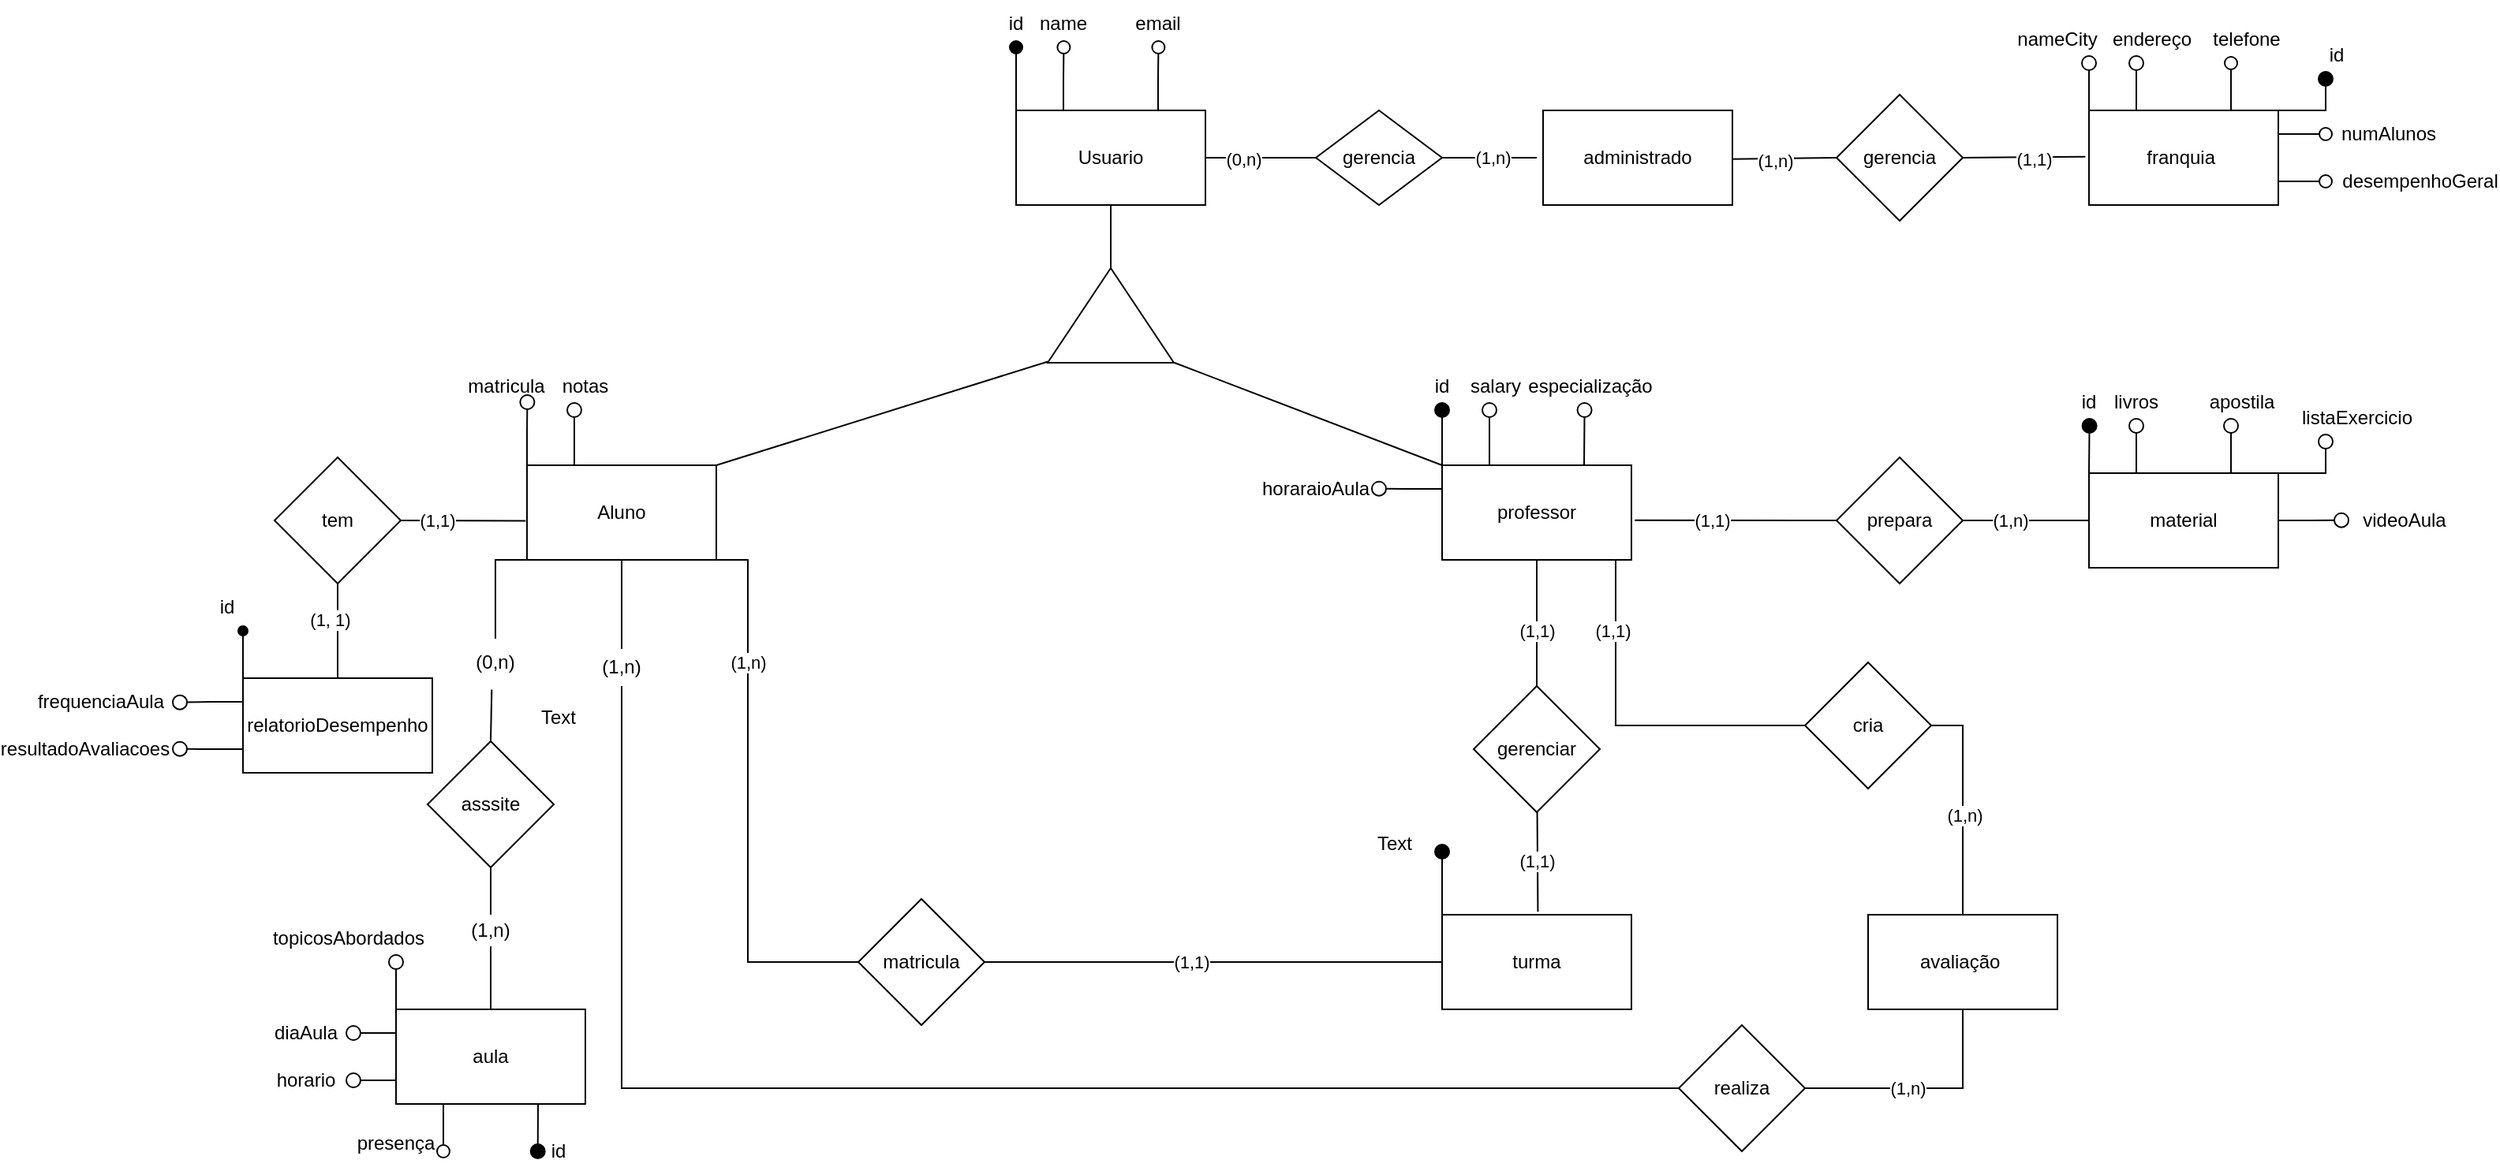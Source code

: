 <mxfile version="24.2.5" type="github">
  <diagram id="C5RBs43oDa-KdzZeNtuy" name="Page-1">
    <mxGraphModel dx="1305" dy="257" grid="1" gridSize="10" guides="1" tooltips="1" connect="1" arrows="1" fold="1" page="1" pageScale="1" pageWidth="827" pageHeight="1169" math="0" shadow="0">
      <root>
        <mxCell id="WIyWlLk6GJQsqaUBKTNV-0" />
        <mxCell id="WIyWlLk6GJQsqaUBKTNV-1" parent="WIyWlLk6GJQsqaUBKTNV-0" />
        <mxCell id="Bjb_hzIt6USLgZH4Bxek-37" value="administrado" style="rounded=0;whiteSpace=wrap;html=1;" parent="WIyWlLk6GJQsqaUBKTNV-1" vertex="1">
          <mxGeometry x="294" y="250" width="120" height="60" as="geometry" />
        </mxCell>
        <mxCell id="5WWURvc-8RxoLPASlx8g-12" style="edgeStyle=orthogonalEdgeStyle;rounded=0;orthogonalLoop=1;jettySize=auto;html=1;exitX=0;exitY=0;exitDx=0;exitDy=0;endArrow=oval;endFill=0;endSize=9;" edge="1" parent="WIyWlLk6GJQsqaUBKTNV-1" source="Bjb_hzIt6USLgZH4Bxek-38">
          <mxGeometry relative="1" as="geometry">
            <mxPoint x="640" y="220" as="targetPoint" />
          </mxGeometry>
        </mxCell>
        <mxCell id="5WWURvc-8RxoLPASlx8g-14" style="edgeStyle=orthogonalEdgeStyle;rounded=0;orthogonalLoop=1;jettySize=auto;html=1;exitX=0.25;exitY=0;exitDx=0;exitDy=0;endSize=9;endArrow=oval;endFill=0;" edge="1" parent="WIyWlLk6GJQsqaUBKTNV-1" source="Bjb_hzIt6USLgZH4Bxek-38">
          <mxGeometry relative="1" as="geometry">
            <mxPoint x="670" y="220" as="targetPoint" />
          </mxGeometry>
        </mxCell>
        <mxCell id="5WWURvc-8RxoLPASlx8g-17" style="edgeStyle=orthogonalEdgeStyle;rounded=0;orthogonalLoop=1;jettySize=auto;html=1;exitX=0.75;exitY=0;exitDx=0;exitDy=0;endArrow=oval;endFill=0;endSize=8;" edge="1" parent="WIyWlLk6GJQsqaUBKTNV-1" source="Bjb_hzIt6USLgZH4Bxek-38">
          <mxGeometry relative="1" as="geometry">
            <mxPoint x="730" y="220" as="targetPoint" />
          </mxGeometry>
        </mxCell>
        <mxCell id="5WWURvc-8RxoLPASlx8g-19" style="edgeStyle=orthogonalEdgeStyle;rounded=0;orthogonalLoop=1;jettySize=auto;html=1;exitX=1;exitY=0.25;exitDx=0;exitDy=0;endArrow=oval;endFill=0;endSize=8;" edge="1" parent="WIyWlLk6GJQsqaUBKTNV-1" source="Bjb_hzIt6USLgZH4Bxek-38">
          <mxGeometry relative="1" as="geometry">
            <mxPoint x="790" y="264.857" as="targetPoint" />
          </mxGeometry>
        </mxCell>
        <mxCell id="5WWURvc-8RxoLPASlx8g-21" style="edgeStyle=orthogonalEdgeStyle;rounded=0;orthogonalLoop=1;jettySize=auto;html=1;exitX=1;exitY=0.75;exitDx=0;exitDy=0;endArrow=oval;endFill=0;endSize=8;" edge="1" parent="WIyWlLk6GJQsqaUBKTNV-1" source="Bjb_hzIt6USLgZH4Bxek-38">
          <mxGeometry relative="1" as="geometry">
            <mxPoint x="790" y="295" as="targetPoint" />
          </mxGeometry>
        </mxCell>
        <mxCell id="5WWURvc-8RxoLPASlx8g-33" style="edgeStyle=orthogonalEdgeStyle;rounded=0;orthogonalLoop=1;jettySize=auto;html=1;exitX=1;exitY=0;exitDx=0;exitDy=0;endArrow=oval;endFill=1;endSize=9;" edge="1" parent="WIyWlLk6GJQsqaUBKTNV-1" source="Bjb_hzIt6USLgZH4Bxek-38">
          <mxGeometry relative="1" as="geometry">
            <mxPoint x="790" y="230.0" as="targetPoint" />
          </mxGeometry>
        </mxCell>
        <mxCell id="Bjb_hzIt6USLgZH4Bxek-38" value="franquia&amp;nbsp;" style="rounded=0;whiteSpace=wrap;html=1;" parent="WIyWlLk6GJQsqaUBKTNV-1" vertex="1">
          <mxGeometry x="640" y="250" width="120" height="60" as="geometry" />
        </mxCell>
        <mxCell id="5WWURvc-8RxoLPASlx8g-0" style="edgeStyle=orthogonalEdgeStyle;rounded=0;orthogonalLoop=1;jettySize=auto;html=1;exitX=0;exitY=0;exitDx=0;exitDy=0;endArrow=oval;endFill=1;endSize=8;" edge="1" parent="WIyWlLk6GJQsqaUBKTNV-1" source="Bjb_hzIt6USLgZH4Bxek-39">
          <mxGeometry relative="1" as="geometry">
            <mxPoint x="-40" y="210" as="targetPoint" />
          </mxGeometry>
        </mxCell>
        <mxCell id="5WWURvc-8RxoLPASlx8g-2" style="edgeStyle=orthogonalEdgeStyle;rounded=0;orthogonalLoop=1;jettySize=auto;html=1;exitX=0.25;exitY=0;exitDx=0;exitDy=0;endArrow=oval;endFill=0;endSize=8;" edge="1" parent="WIyWlLk6GJQsqaUBKTNV-1" source="Bjb_hzIt6USLgZH4Bxek-39">
          <mxGeometry relative="1" as="geometry">
            <mxPoint x="-9.8" y="210" as="targetPoint" />
          </mxGeometry>
        </mxCell>
        <mxCell id="5WWURvc-8RxoLPASlx8g-4" style="edgeStyle=orthogonalEdgeStyle;rounded=0;orthogonalLoop=1;jettySize=auto;html=1;exitX=0.75;exitY=0;exitDx=0;exitDy=0;endArrow=oval;endFill=0;endSize=8;" edge="1" parent="WIyWlLk6GJQsqaUBKTNV-1" source="Bjb_hzIt6USLgZH4Bxek-39">
          <mxGeometry relative="1" as="geometry">
            <mxPoint x="50.2" y="210" as="targetPoint" />
          </mxGeometry>
        </mxCell>
        <mxCell id="Bjb_hzIt6USLgZH4Bxek-39" value="Usuario" style="rounded=0;whiteSpace=wrap;html=1;" parent="WIyWlLk6GJQsqaUBKTNV-1" vertex="1">
          <mxGeometry x="-40" y="250" width="120" height="60" as="geometry" />
        </mxCell>
        <mxCell id="Bjb_hzIt6USLgZH4Bxek-40" value="gerencia" style="rhombus;whiteSpace=wrap;html=1;" parent="WIyWlLk6GJQsqaUBKTNV-1" vertex="1">
          <mxGeometry x="480" y="240" width="80" height="80" as="geometry" />
        </mxCell>
        <mxCell id="Bjb_hzIt6USLgZH4Bxek-41" value="" style="endArrow=none;html=1;rounded=0;exitX=0.996;exitY=0.515;exitDx=0;exitDy=0;exitPerimeter=0;entryX=0;entryY=0.5;entryDx=0;entryDy=0;" parent="WIyWlLk6GJQsqaUBKTNV-1" source="Bjb_hzIt6USLgZH4Bxek-37" target="Bjb_hzIt6USLgZH4Bxek-40" edge="1">
          <mxGeometry width="50" height="50" relative="1" as="geometry">
            <mxPoint x="460" y="370" as="sourcePoint" />
            <mxPoint x="520" y="288" as="targetPoint" />
          </mxGeometry>
        </mxCell>
        <mxCell id="USasiKYRjak34gMCW2nq-18" value="(1,n)" style="edgeLabel;html=1;align=center;verticalAlign=middle;resizable=0;points=[];" parent="Bjb_hzIt6USLgZH4Bxek-41" vertex="1" connectable="0">
          <mxGeometry x="-0.18" y="-1" relative="1" as="geometry">
            <mxPoint as="offset" />
          </mxGeometry>
        </mxCell>
        <mxCell id="Bjb_hzIt6USLgZH4Bxek-42" value="" style="endArrow=none;html=1;rounded=0;exitX=1;exitY=0.5;exitDx=0;exitDy=0;entryX=-0.019;entryY=0.489;entryDx=0;entryDy=0;entryPerimeter=0;" parent="WIyWlLk6GJQsqaUBKTNV-1" source="Bjb_hzIt6USLgZH4Bxek-40" target="Bjb_hzIt6USLgZH4Bxek-38" edge="1">
          <mxGeometry width="50" height="50" relative="1" as="geometry">
            <mxPoint x="660" y="310" as="sourcePoint" />
            <mxPoint x="710" y="260" as="targetPoint" />
          </mxGeometry>
        </mxCell>
        <mxCell id="USasiKYRjak34gMCW2nq-17" value="(1,1)" style="edgeLabel;html=1;align=center;verticalAlign=middle;resizable=0;points=[];" parent="Bjb_hzIt6USLgZH4Bxek-42" vertex="1" connectable="0">
          <mxGeometry x="0.155" y="-1" relative="1" as="geometry">
            <mxPoint as="offset" />
          </mxGeometry>
        </mxCell>
        <mxCell id="Bjb_hzIt6USLgZH4Bxek-45" value="gerencia" style="rhombus;whiteSpace=wrap;html=1;" parent="WIyWlLk6GJQsqaUBKTNV-1" vertex="1">
          <mxGeometry x="150" y="250" width="80" height="60" as="geometry" />
        </mxCell>
        <mxCell id="Bjb_hzIt6USLgZH4Bxek-46" value="" style="endArrow=none;html=1;rounded=0;exitX=1;exitY=0.5;exitDx=0;exitDy=0;" parent="WIyWlLk6GJQsqaUBKTNV-1" source="Bjb_hzIt6USLgZH4Bxek-45" edge="1">
          <mxGeometry width="50" height="50" relative="1" as="geometry">
            <mxPoint x="220" y="330" as="sourcePoint" />
            <mxPoint x="290" y="280" as="targetPoint" />
          </mxGeometry>
        </mxCell>
        <mxCell id="USasiKYRjak34gMCW2nq-19" value="(1,n)" style="edgeLabel;html=1;align=center;verticalAlign=middle;resizable=0;points=[];" parent="Bjb_hzIt6USLgZH4Bxek-46" vertex="1" connectable="0">
          <mxGeometry x="0.06" relative="1" as="geometry">
            <mxPoint as="offset" />
          </mxGeometry>
        </mxCell>
        <mxCell id="Bjb_hzIt6USLgZH4Bxek-47" value="" style="endArrow=none;html=1;rounded=0;entryX=0;entryY=0.5;entryDx=0;entryDy=0;" parent="WIyWlLk6GJQsqaUBKTNV-1" source="Bjb_hzIt6USLgZH4Bxek-39" target="Bjb_hzIt6USLgZH4Bxek-45" edge="1">
          <mxGeometry width="50" height="50" relative="1" as="geometry">
            <mxPoint x="40" y="370" as="sourcePoint" />
            <mxPoint x="90" y="320" as="targetPoint" />
          </mxGeometry>
        </mxCell>
        <mxCell id="USasiKYRjak34gMCW2nq-20" value="(0,n)" style="edgeLabel;html=1;align=center;verticalAlign=middle;resizable=0;points=[];" parent="Bjb_hzIt6USLgZH4Bxek-47" vertex="1" connectable="0">
          <mxGeometry x="-0.323" y="-1" relative="1" as="geometry">
            <mxPoint as="offset" />
          </mxGeometry>
        </mxCell>
        <mxCell id="Bjb_hzIt6USLgZH4Bxek-50" value="" style="triangle;whiteSpace=wrap;html=1;rotation=-90;" parent="WIyWlLk6GJQsqaUBKTNV-1" vertex="1">
          <mxGeometry x="-10" y="340" width="60" height="80" as="geometry" />
        </mxCell>
        <mxCell id="5WWURvc-8RxoLPASlx8g-6" style="edgeStyle=orthogonalEdgeStyle;rounded=0;orthogonalLoop=1;jettySize=auto;html=1;exitX=0;exitY=0;exitDx=0;exitDy=0;endArrow=oval;endFill=0;endSize=9;" edge="1" parent="WIyWlLk6GJQsqaUBKTNV-1" source="Bjb_hzIt6USLgZH4Bxek-51">
          <mxGeometry relative="1" as="geometry">
            <mxPoint x="-349.8" y="435" as="targetPoint" />
            <mxPoint x="-350" y="470" as="sourcePoint" />
          </mxGeometry>
        </mxCell>
        <mxCell id="5WWURvc-8RxoLPASlx8g-8" style="edgeStyle=orthogonalEdgeStyle;rounded=0;orthogonalLoop=1;jettySize=auto;html=1;exitX=0.25;exitY=0;exitDx=0;exitDy=0;endArrow=oval;endFill=0;endSize=9;" edge="1" parent="WIyWlLk6GJQsqaUBKTNV-1" source="Bjb_hzIt6USLgZH4Bxek-51">
          <mxGeometry relative="1" as="geometry">
            <mxPoint x="-320" y="440" as="targetPoint" />
          </mxGeometry>
        </mxCell>
        <mxCell id="Bjb_hzIt6USLgZH4Bxek-51" value="Aluno" style="rounded=0;whiteSpace=wrap;html=1;" parent="WIyWlLk6GJQsqaUBKTNV-1" vertex="1">
          <mxGeometry x="-350" y="475" width="120" height="60" as="geometry" />
        </mxCell>
        <mxCell id="5WWURvc-8RxoLPASlx8g-47" style="edgeStyle=orthogonalEdgeStyle;rounded=0;orthogonalLoop=1;jettySize=auto;html=1;exitX=0;exitY=0;exitDx=0;exitDy=0;endArrow=oval;endFill=1;endSize=9;" edge="1" parent="WIyWlLk6GJQsqaUBKTNV-1" source="Bjb_hzIt6USLgZH4Bxek-52">
          <mxGeometry relative="1" as="geometry">
            <mxPoint x="230" y="440" as="targetPoint" />
          </mxGeometry>
        </mxCell>
        <mxCell id="5WWURvc-8RxoLPASlx8g-49" style="edgeStyle=orthogonalEdgeStyle;rounded=0;orthogonalLoop=1;jettySize=auto;html=1;exitX=0.25;exitY=0;exitDx=0;exitDy=0;entryX=1;entryY=1;entryDx=0;entryDy=0;endArrow=oval;endFill=0;endSize=9;" edge="1" parent="WIyWlLk6GJQsqaUBKTNV-1" source="Bjb_hzIt6USLgZH4Bxek-52" target="5WWURvc-8RxoLPASlx8g-48">
          <mxGeometry relative="1" as="geometry" />
        </mxCell>
        <mxCell id="5WWURvc-8RxoLPASlx8g-51" style="edgeStyle=orthogonalEdgeStyle;rounded=0;orthogonalLoop=1;jettySize=auto;html=1;exitX=0.75;exitY=0;exitDx=0;exitDy=0;endArrow=oval;endFill=0;endSize=9;" edge="1" parent="WIyWlLk6GJQsqaUBKTNV-1" source="Bjb_hzIt6USLgZH4Bxek-52">
          <mxGeometry relative="1" as="geometry">
            <mxPoint x="320.286" y="440" as="targetPoint" />
          </mxGeometry>
        </mxCell>
        <mxCell id="5WWURvc-8RxoLPASlx8g-53" style="edgeStyle=orthogonalEdgeStyle;rounded=0;orthogonalLoop=1;jettySize=auto;html=1;exitX=0;exitY=0.25;exitDx=0;exitDy=0;endArrow=oval;endFill=0;endSize=9;" edge="1" parent="WIyWlLk6GJQsqaUBKTNV-1" source="Bjb_hzIt6USLgZH4Bxek-52">
          <mxGeometry relative="1" as="geometry">
            <mxPoint x="190" y="489.857" as="targetPoint" />
          </mxGeometry>
        </mxCell>
        <mxCell id="Bjb_hzIt6USLgZH4Bxek-52" value="professor" style="rounded=0;whiteSpace=wrap;html=1;" parent="WIyWlLk6GJQsqaUBKTNV-1" vertex="1">
          <mxGeometry x="230" y="475" width="120" height="60" as="geometry" />
        </mxCell>
        <mxCell id="Bjb_hzIt6USLgZH4Bxek-53" value="" style="endArrow=none;html=1;rounded=0;entryX=0.5;entryY=1;entryDx=0;entryDy=0;exitX=1;exitY=0.5;exitDx=0;exitDy=0;" parent="WIyWlLk6GJQsqaUBKTNV-1" source="Bjb_hzIt6USLgZH4Bxek-50" target="Bjb_hzIt6USLgZH4Bxek-39" edge="1">
          <mxGeometry width="50" height="50" relative="1" as="geometry">
            <mxPoint x="-30" y="240" as="sourcePoint" />
            <mxPoint x="20" y="190" as="targetPoint" />
          </mxGeometry>
        </mxCell>
        <mxCell id="Bjb_hzIt6USLgZH4Bxek-54" value="" style="endArrow=none;html=1;rounded=0;exitX=1;exitY=0;exitDx=0;exitDy=0;entryX=0.013;entryY=0.003;entryDx=0;entryDy=0;entryPerimeter=0;" parent="WIyWlLk6GJQsqaUBKTNV-1" source="Bjb_hzIt6USLgZH4Bxek-51" target="Bjb_hzIt6USLgZH4Bxek-50" edge="1">
          <mxGeometry width="50" height="50" relative="1" as="geometry">
            <mxPoint x="-120" y="410" as="sourcePoint" />
            <mxPoint x="-21" y="302" as="targetPoint" />
          </mxGeometry>
        </mxCell>
        <mxCell id="Bjb_hzIt6USLgZH4Bxek-55" value="" style="endArrow=none;html=1;rounded=0;entryX=0;entryY=1.005;entryDx=0;entryDy=0;entryPerimeter=0;exitX=0;exitY=0;exitDx=0;exitDy=0;" parent="WIyWlLk6GJQsqaUBKTNV-1" source="Bjb_hzIt6USLgZH4Bxek-52" target="Bjb_hzIt6USLgZH4Bxek-50" edge="1">
          <mxGeometry width="50" height="50" relative="1" as="geometry">
            <mxPoint x="10" y="420" as="sourcePoint" />
            <mxPoint x="60" y="370" as="targetPoint" />
          </mxGeometry>
        </mxCell>
        <mxCell id="USasiKYRjak34gMCW2nq-12" style="edgeStyle=orthogonalEdgeStyle;rounded=0;orthogonalLoop=1;jettySize=auto;html=1;exitX=0;exitY=0.5;exitDx=0;exitDy=0;endArrow=none;endFill=0;" parent="WIyWlLk6GJQsqaUBKTNV-1" source="Bjb_hzIt6USLgZH4Bxek-56" target="Bjb_hzIt6USLgZH4Bxek-52" edge="1">
          <mxGeometry relative="1" as="geometry">
            <Array as="points">
              <mxPoint x="340" y="640" />
            </Array>
          </mxGeometry>
        </mxCell>
        <mxCell id="USasiKYRjak34gMCW2nq-13" value="(1,1)" style="edgeLabel;html=1;align=center;verticalAlign=middle;resizable=0;points=[];" parent="USasiKYRjak34gMCW2nq-12" vertex="1" connectable="0">
          <mxGeometry x="0.575" y="2" relative="1" as="geometry">
            <mxPoint y="-3" as="offset" />
          </mxGeometry>
        </mxCell>
        <mxCell id="Bjb_hzIt6USLgZH4Bxek-56" value="cria" style="rhombus;whiteSpace=wrap;html=1;rotation=0;" parent="WIyWlLk6GJQsqaUBKTNV-1" vertex="1">
          <mxGeometry x="460" y="600" width="80" height="80" as="geometry" />
        </mxCell>
        <mxCell id="Bjb_hzIt6USLgZH4Bxek-57" value="avaliação&amp;nbsp;" style="rounded=0;whiteSpace=wrap;html=1;" parent="WIyWlLk6GJQsqaUBKTNV-1" vertex="1">
          <mxGeometry x="500" y="760" width="120" height="60" as="geometry" />
        </mxCell>
        <mxCell id="Bjb_hzIt6USLgZH4Bxek-60" value="gerenciar" style="rhombus;whiteSpace=wrap;html=1;" parent="WIyWlLk6GJQsqaUBKTNV-1" vertex="1">
          <mxGeometry x="250" y="615" width="80" height="80" as="geometry" />
        </mxCell>
        <mxCell id="Bjb_hzIt6USLgZH4Bxek-61" value="" style="endArrow=none;html=1;rounded=0;exitX=0.5;exitY=0;exitDx=0;exitDy=0;entryX=0.5;entryY=1;entryDx=0;entryDy=0;" parent="WIyWlLk6GJQsqaUBKTNV-1" source="Bjb_hzIt6USLgZH4Bxek-60" target="Bjb_hzIt6USLgZH4Bxek-52" edge="1">
          <mxGeometry width="50" height="50" relative="1" as="geometry">
            <mxPoint x="290" y="680" as="sourcePoint" />
            <mxPoint x="290" y="560" as="targetPoint" />
          </mxGeometry>
        </mxCell>
        <mxCell id="USasiKYRjak34gMCW2nq-10" value="(1,1)" style="edgeLabel;html=1;align=center;verticalAlign=middle;resizable=0;points=[];" parent="Bjb_hzIt6USLgZH4Bxek-61" vertex="1" connectable="0">
          <mxGeometry x="-0.751" relative="1" as="geometry">
            <mxPoint y="-25" as="offset" />
          </mxGeometry>
        </mxCell>
        <mxCell id="5WWURvc-8RxoLPASlx8g-65" style="edgeStyle=orthogonalEdgeStyle;rounded=0;orthogonalLoop=1;jettySize=auto;html=1;exitX=0;exitY=0;exitDx=0;exitDy=0;endArrow=oval;endFill=1;endSize=9;" edge="1" parent="WIyWlLk6GJQsqaUBKTNV-1" source="Bjb_hzIt6USLgZH4Bxek-62">
          <mxGeometry relative="1" as="geometry">
            <mxPoint x="230" y="720" as="targetPoint" />
          </mxGeometry>
        </mxCell>
        <mxCell id="Bjb_hzIt6USLgZH4Bxek-62" value="turma" style="rounded=0;whiteSpace=wrap;html=1;" parent="WIyWlLk6GJQsqaUBKTNV-1" vertex="1">
          <mxGeometry x="230" y="760" width="120" height="60" as="geometry" />
        </mxCell>
        <mxCell id="Bjb_hzIt6USLgZH4Bxek-64" value="" style="endArrow=none;html=1;rounded=0;entryX=1;entryY=0.5;entryDx=0;entryDy=0;exitX=0.5;exitY=0;exitDx=0;exitDy=0;" parent="WIyWlLk6GJQsqaUBKTNV-1" source="Bjb_hzIt6USLgZH4Bxek-57" target="Bjb_hzIt6USLgZH4Bxek-56" edge="1">
          <mxGeometry width="50" height="50" relative="1" as="geometry">
            <mxPoint x="580" y="760" as="sourcePoint" />
            <mxPoint x="555.59" y="711.56" as="targetPoint" />
            <Array as="points">
              <mxPoint x="560" y="640" />
            </Array>
          </mxGeometry>
        </mxCell>
        <mxCell id="USasiKYRjak34gMCW2nq-15" value="(1,n)" style="edgeLabel;html=1;align=center;verticalAlign=middle;resizable=0;points=[];" parent="Bjb_hzIt6USLgZH4Bxek-64" vertex="1" connectable="0">
          <mxGeometry x="-0.099" y="-1" relative="1" as="geometry">
            <mxPoint as="offset" />
          </mxGeometry>
        </mxCell>
        <mxCell id="Bjb_hzIt6USLgZH4Bxek-68" value="" style="endArrow=none;html=1;rounded=0;exitX=0.506;exitY=-0.032;exitDx=0;exitDy=0;exitPerimeter=0;" parent="WIyWlLk6GJQsqaUBKTNV-1" source="Bjb_hzIt6USLgZH4Bxek-62" target="Bjb_hzIt6USLgZH4Bxek-60" edge="1">
          <mxGeometry width="50" height="50" relative="1" as="geometry">
            <mxPoint x="290" y="860" as="sourcePoint" />
            <mxPoint x="290" y="820" as="targetPoint" />
          </mxGeometry>
        </mxCell>
        <mxCell id="USasiKYRjak34gMCW2nq-8" value="(1,1)" style="edgeLabel;html=1;align=center;verticalAlign=middle;resizable=0;points=[];" parent="Bjb_hzIt6USLgZH4Bxek-68" vertex="1" connectable="0">
          <mxGeometry x="0.023" y="1" relative="1" as="geometry">
            <mxPoint as="offset" />
          </mxGeometry>
        </mxCell>
        <mxCell id="5WWURvc-8RxoLPASlx8g-35" style="edgeStyle=orthogonalEdgeStyle;rounded=0;orthogonalLoop=1;jettySize=auto;html=1;exitX=0;exitY=0.25;exitDx=0;exitDy=0;endArrow=oval;endFill=0;endSize=9;" edge="1" parent="WIyWlLk6GJQsqaUBKTNV-1" source="Bjb_hzIt6USLgZH4Bxek-72">
          <mxGeometry relative="1" as="geometry">
            <mxPoint x="-460" y="835" as="targetPoint" />
          </mxGeometry>
        </mxCell>
        <mxCell id="5WWURvc-8RxoLPASlx8g-37" style="edgeStyle=orthogonalEdgeStyle;rounded=0;orthogonalLoop=1;jettySize=auto;html=1;exitX=0;exitY=0.75;exitDx=0;exitDy=0;endArrow=oval;endFill=0;endSize=9;" edge="1" parent="WIyWlLk6GJQsqaUBKTNV-1" source="Bjb_hzIt6USLgZH4Bxek-72">
          <mxGeometry relative="1" as="geometry">
            <mxPoint x="-460" y="865" as="targetPoint" />
          </mxGeometry>
        </mxCell>
        <mxCell id="5WWURvc-8RxoLPASlx8g-41" style="edgeStyle=orthogonalEdgeStyle;rounded=0;orthogonalLoop=1;jettySize=auto;html=1;exitX=0;exitY=0;exitDx=0;exitDy=0;endArrow=oval;endFill=0;endSize=9;" edge="1" parent="WIyWlLk6GJQsqaUBKTNV-1" source="Bjb_hzIt6USLgZH4Bxek-72">
          <mxGeometry relative="1" as="geometry">
            <mxPoint x="-433" y="790" as="targetPoint" />
          </mxGeometry>
        </mxCell>
        <mxCell id="5WWURvc-8RxoLPASlx8g-43" style="edgeStyle=orthogonalEdgeStyle;rounded=0;orthogonalLoop=1;jettySize=auto;html=1;exitX=0.25;exitY=1;exitDx=0;exitDy=0;endArrow=oval;endFill=0;endSize=8;" edge="1" parent="WIyWlLk6GJQsqaUBKTNV-1" source="Bjb_hzIt6USLgZH4Bxek-72">
          <mxGeometry relative="1" as="geometry">
            <mxPoint x="-403" y="910" as="targetPoint" />
          </mxGeometry>
        </mxCell>
        <mxCell id="5WWURvc-8RxoLPASlx8g-45" style="edgeStyle=orthogonalEdgeStyle;rounded=0;orthogonalLoop=1;jettySize=auto;html=1;exitX=0.75;exitY=1;exitDx=0;exitDy=0;endArrow=oval;endFill=1;endSize=9;" edge="1" parent="WIyWlLk6GJQsqaUBKTNV-1" source="Bjb_hzIt6USLgZH4Bxek-72">
          <mxGeometry relative="1" as="geometry">
            <mxPoint x="-343.143" y="910" as="targetPoint" />
          </mxGeometry>
        </mxCell>
        <mxCell id="Bjb_hzIt6USLgZH4Bxek-72" value="aula" style="rounded=0;whiteSpace=wrap;html=1;" parent="WIyWlLk6GJQsqaUBKTNV-1" vertex="1">
          <mxGeometry x="-433" y="820" width="120" height="60" as="geometry" />
        </mxCell>
        <mxCell id="Bjb_hzIt6USLgZH4Bxek-73" value="asssite" style="rhombus;whiteSpace=wrap;html=1;" parent="WIyWlLk6GJQsqaUBKTNV-1" vertex="1">
          <mxGeometry x="-413" y="650" width="80" height="80" as="geometry" />
        </mxCell>
        <mxCell id="Bjb_hzIt6USLgZH4Bxek-74" value="" style="endArrow=none;html=1;rounded=0;entryX=0;entryY=1;entryDx=0;entryDy=0;" parent="WIyWlLk6GJQsqaUBKTNV-1" source="Bjb_hzIt6USLgZH4Bxek-79" target="Bjb_hzIt6USLgZH4Bxek-51" edge="1">
          <mxGeometry width="50" height="50" relative="1" as="geometry">
            <mxPoint x="-500" y="685" as="sourcePoint" />
            <mxPoint x="-450" y="635" as="targetPoint" />
            <Array as="points">
              <mxPoint x="-370" y="535" />
            </Array>
          </mxGeometry>
        </mxCell>
        <mxCell id="Bjb_hzIt6USLgZH4Bxek-75" value="" style="endArrow=none;html=1;rounded=0;entryX=0.5;entryY=1;entryDx=0;entryDy=0;" parent="WIyWlLk6GJQsqaUBKTNV-1" target="Bjb_hzIt6USLgZH4Bxek-73" edge="1">
          <mxGeometry width="50" height="50" relative="1" as="geometry">
            <mxPoint x="-373" y="760" as="sourcePoint" />
            <mxPoint x="-380" y="805" as="targetPoint" />
          </mxGeometry>
        </mxCell>
        <mxCell id="Bjb_hzIt6USLgZH4Bxek-76" value="" style="endArrow=none;html=1;rounded=0;entryX=0.5;entryY=1;entryDx=0;entryDy=0;exitX=0.5;exitY=0;exitDx=0;exitDy=0;" parent="WIyWlLk6GJQsqaUBKTNV-1" source="Bjb_hzIt6USLgZH4Bxek-72" target="Bjb_hzIt6USLgZH4Bxek-77" edge="1">
          <mxGeometry width="50" height="50" relative="1" as="geometry">
            <mxPoint x="-380" y="854" as="sourcePoint" />
            <mxPoint x="-380" y="765" as="targetPoint" />
          </mxGeometry>
        </mxCell>
        <mxCell id="Bjb_hzIt6USLgZH4Bxek-77" value="(1,n)" style="text;html=1;align=center;verticalAlign=middle;whiteSpace=wrap;rounded=0;" parent="WIyWlLk6GJQsqaUBKTNV-1" vertex="1">
          <mxGeometry x="-403" y="760" width="60" height="20" as="geometry" />
        </mxCell>
        <mxCell id="Bjb_hzIt6USLgZH4Bxek-78" value="" style="endArrow=none;html=1;rounded=0;entryX=0.461;entryY=1.075;entryDx=0;entryDy=0;exitX=0.5;exitY=0;exitDx=0;exitDy=0;entryPerimeter=0;" parent="WIyWlLk6GJQsqaUBKTNV-1" source="Bjb_hzIt6USLgZH4Bxek-73" target="Bjb_hzIt6USLgZH4Bxek-79" edge="1">
          <mxGeometry width="50" height="50" relative="1" as="geometry">
            <mxPoint x="-380" y="685" as="sourcePoint" />
            <mxPoint x="-360" y="535" as="targetPoint" />
          </mxGeometry>
        </mxCell>
        <mxCell id="Bjb_hzIt6USLgZH4Bxek-79" value="(0,n)" style="text;html=1;align=center;verticalAlign=middle;whiteSpace=wrap;rounded=0;" parent="WIyWlLk6GJQsqaUBKTNV-1" vertex="1">
          <mxGeometry x="-400" y="585" width="60" height="30" as="geometry" />
        </mxCell>
        <mxCell id="Bjb_hzIt6USLgZH4Bxek-80" value="matricula" style="rhombus;whiteSpace=wrap;html=1;rotation=0;" parent="WIyWlLk6GJQsqaUBKTNV-1" vertex="1">
          <mxGeometry x="-140" y="750" width="80" height="80" as="geometry" />
        </mxCell>
        <mxCell id="Bjb_hzIt6USLgZH4Bxek-81" value="" style="endArrow=none;html=1;rounded=0;entryX=1;entryY=1;entryDx=0;entryDy=0;exitX=0;exitY=0.5;exitDx=0;exitDy=0;" parent="WIyWlLk6GJQsqaUBKTNV-1" source="Bjb_hzIt6USLgZH4Bxek-80" target="Bjb_hzIt6USLgZH4Bxek-51" edge="1">
          <mxGeometry width="50" height="50" relative="1" as="geometry">
            <mxPoint x="-208.96" y="690.77" as="sourcePoint" />
            <mxPoint x="-290" y="625" as="targetPoint" />
            <Array as="points">
              <mxPoint x="-210" y="790" />
              <mxPoint x="-210" y="535" />
            </Array>
          </mxGeometry>
        </mxCell>
        <mxCell id="USasiKYRjak34gMCW2nq-9" value="(1,n)" style="edgeLabel;html=1;align=center;verticalAlign=middle;resizable=0;points=[];" parent="Bjb_hzIt6USLgZH4Bxek-81" vertex="1" connectable="0">
          <mxGeometry x="-0.119" y="-3" relative="1" as="geometry">
            <mxPoint x="-3" y="-108" as="offset" />
          </mxGeometry>
        </mxCell>
        <mxCell id="Bjb_hzIt6USLgZH4Bxek-82" value="" style="endArrow=none;html=1;rounded=0;entryX=1;entryY=0.5;entryDx=0;entryDy=0;exitX=0;exitY=0.5;exitDx=0;exitDy=0;" parent="WIyWlLk6GJQsqaUBKTNV-1" source="Bjb_hzIt6USLgZH4Bxek-62" target="Bjb_hzIt6USLgZH4Bxek-80" edge="1">
          <mxGeometry width="50" height="50" relative="1" as="geometry">
            <mxPoint x="160" y="920" as="sourcePoint" />
            <mxPoint x="30" y="770" as="targetPoint" />
            <Array as="points">
              <mxPoint x="-60" y="790" />
            </Array>
          </mxGeometry>
        </mxCell>
        <mxCell id="USasiKYRjak34gMCW2nq-7" value="(1,1)" style="edgeLabel;html=1;align=center;verticalAlign=middle;resizable=0;points=[];" parent="Bjb_hzIt6USLgZH4Bxek-82" vertex="1" connectable="0">
          <mxGeometry x="-0.824" y="-3" relative="1" as="geometry">
            <mxPoint x="-134" y="3" as="offset" />
          </mxGeometry>
        </mxCell>
        <mxCell id="Bjb_hzIt6USLgZH4Bxek-87" value="" style="endArrow=none;html=1;rounded=0;entryX=0.5;entryY=1;entryDx=0;entryDy=0;exitX=0.5;exitY=0.059;exitDx=0;exitDy=0;exitPerimeter=0;" parent="WIyWlLk6GJQsqaUBKTNV-1" source="Bjb_hzIt6USLgZH4Bxek-93" target="Bjb_hzIt6USLgZH4Bxek-51" edge="1">
          <mxGeometry width="50" height="50" relative="1" as="geometry">
            <mxPoint x="210" y="955" as="sourcePoint" />
            <mxPoint x="-310" y="535" as="targetPoint" />
            <Array as="points" />
          </mxGeometry>
        </mxCell>
        <mxCell id="Bjb_hzIt6USLgZH4Bxek-88" value="realiza" style="rhombus;whiteSpace=wrap;html=1;" parent="WIyWlLk6GJQsqaUBKTNV-1" vertex="1">
          <mxGeometry x="380" y="830" width="80" height="80" as="geometry" />
        </mxCell>
        <mxCell id="Bjb_hzIt6USLgZH4Bxek-90" value="" style="endArrow=none;html=1;rounded=0;exitX=1;exitY=0.5;exitDx=0;exitDy=0;entryX=0.5;entryY=1;entryDx=0;entryDy=0;" parent="WIyWlLk6GJQsqaUBKTNV-1" source="Bjb_hzIt6USLgZH4Bxek-88" target="Bjb_hzIt6USLgZH4Bxek-57" edge="1">
          <mxGeometry width="50" height="50" relative="1" as="geometry">
            <mxPoint x="500" y="964" as="sourcePoint" />
            <mxPoint x="550.88" y="862.88" as="targetPoint" />
            <Array as="points">
              <mxPoint x="560" y="870" />
            </Array>
          </mxGeometry>
        </mxCell>
        <mxCell id="USasiKYRjak34gMCW2nq-11" value="(1,n)" style="edgeLabel;html=1;align=center;verticalAlign=middle;resizable=0;points=[];" parent="Bjb_hzIt6USLgZH4Bxek-90" vertex="1" connectable="0">
          <mxGeometry x="0.303" y="2" relative="1" as="geometry">
            <mxPoint x="-33" y="2" as="offset" />
          </mxGeometry>
        </mxCell>
        <mxCell id="Bjb_hzIt6USLgZH4Bxek-92" value="" style="endArrow=none;html=1;rounded=0;entryX=0.5;entryY=1;entryDx=0;entryDy=0;exitX=0;exitY=0.5;exitDx=0;exitDy=0;" parent="WIyWlLk6GJQsqaUBKTNV-1" source="Bjb_hzIt6USLgZH4Bxek-88" target="Bjb_hzIt6USLgZH4Bxek-93" edge="1">
          <mxGeometry width="50" height="50" relative="1" as="geometry">
            <mxPoint x="330" y="960" as="sourcePoint" />
            <mxPoint x="-180" y="540" as="targetPoint" />
            <Array as="points">
              <mxPoint x="-290" y="870" />
            </Array>
          </mxGeometry>
        </mxCell>
        <mxCell id="Bjb_hzIt6USLgZH4Bxek-93" value="(1,n)" style="text;html=1;align=center;verticalAlign=middle;whiteSpace=wrap;rounded=0;" parent="WIyWlLk6GJQsqaUBKTNV-1" vertex="1">
          <mxGeometry x="-320" y="590" width="60" height="25" as="geometry" />
        </mxCell>
        <mxCell id="5WWURvc-8RxoLPASlx8g-55" style="edgeStyle=orthogonalEdgeStyle;rounded=0;orthogonalLoop=1;jettySize=auto;html=1;exitX=0;exitY=0;exitDx=0;exitDy=0;endArrow=oval;endFill=1;endSize=9;" edge="1" parent="WIyWlLk6GJQsqaUBKTNV-1" source="Bjb_hzIt6USLgZH4Bxek-94">
          <mxGeometry relative="1" as="geometry">
            <mxPoint x="640.286" y="450" as="targetPoint" />
          </mxGeometry>
        </mxCell>
        <mxCell id="5WWURvc-8RxoLPASlx8g-57" style="edgeStyle=orthogonalEdgeStyle;rounded=0;orthogonalLoop=1;jettySize=auto;html=1;exitX=0.25;exitY=0;exitDx=0;exitDy=0;entryX=1;entryY=1;entryDx=0;entryDy=0;endArrow=oval;endFill=0;endSize=9;" edge="1" parent="WIyWlLk6GJQsqaUBKTNV-1" source="Bjb_hzIt6USLgZH4Bxek-94" target="5WWURvc-8RxoLPASlx8g-56">
          <mxGeometry relative="1" as="geometry" />
        </mxCell>
        <mxCell id="5WWURvc-8RxoLPASlx8g-59" style="edgeStyle=orthogonalEdgeStyle;rounded=0;orthogonalLoop=1;jettySize=auto;html=1;exitX=0.75;exitY=0;exitDx=0;exitDy=0;endArrow=oval;endFill=0;endSize=9;" edge="1" parent="WIyWlLk6GJQsqaUBKTNV-1" source="Bjb_hzIt6USLgZH4Bxek-94">
          <mxGeometry relative="1" as="geometry">
            <mxPoint x="730" y="450" as="targetPoint" />
          </mxGeometry>
        </mxCell>
        <mxCell id="5WWURvc-8RxoLPASlx8g-61" style="edgeStyle=orthogonalEdgeStyle;rounded=0;orthogonalLoop=1;jettySize=auto;html=1;exitX=1;exitY=0;exitDx=0;exitDy=0;endArrow=oval;endFill=0;endSize=9;" edge="1" parent="WIyWlLk6GJQsqaUBKTNV-1" source="Bjb_hzIt6USLgZH4Bxek-94">
          <mxGeometry relative="1" as="geometry">
            <mxPoint x="790" y="460" as="targetPoint" />
          </mxGeometry>
        </mxCell>
        <mxCell id="5WWURvc-8RxoLPASlx8g-63" style="edgeStyle=orthogonalEdgeStyle;rounded=0;orthogonalLoop=1;jettySize=auto;html=1;exitX=1;exitY=0.5;exitDx=0;exitDy=0;endArrow=oval;endFill=0;endSize=9;" edge="1" parent="WIyWlLk6GJQsqaUBKTNV-1" source="Bjb_hzIt6USLgZH4Bxek-94">
          <mxGeometry relative="1" as="geometry">
            <mxPoint x="800" y="509.857" as="targetPoint" />
          </mxGeometry>
        </mxCell>
        <mxCell id="Bjb_hzIt6USLgZH4Bxek-94" value="material" style="rounded=0;whiteSpace=wrap;html=1;" parent="WIyWlLk6GJQsqaUBKTNV-1" vertex="1">
          <mxGeometry x="640" y="480" width="120" height="60" as="geometry" />
        </mxCell>
        <mxCell id="Bjb_hzIt6USLgZH4Bxek-95" value="prepara" style="rhombus;whiteSpace=wrap;html=1;" parent="WIyWlLk6GJQsqaUBKTNV-1" vertex="1">
          <mxGeometry x="480" y="470" width="80" height="80" as="geometry" />
        </mxCell>
        <mxCell id="Bjb_hzIt6USLgZH4Bxek-96" value="" style="endArrow=none;html=1;rounded=0;exitX=1.018;exitY=0.581;exitDx=0;exitDy=0;entryX=0;entryY=0.5;entryDx=0;entryDy=0;exitPerimeter=0;" parent="WIyWlLk6GJQsqaUBKTNV-1" source="Bjb_hzIt6USLgZH4Bxek-52" target="Bjb_hzIt6USLgZH4Bxek-95" edge="1">
          <mxGeometry width="50" height="50" relative="1" as="geometry">
            <mxPoint x="460" y="510" as="sourcePoint" />
            <mxPoint x="450" y="470" as="targetPoint" />
          </mxGeometry>
        </mxCell>
        <mxCell id="USasiKYRjak34gMCW2nq-14" value="(1,1)" style="edgeLabel;html=1;align=center;verticalAlign=middle;resizable=0;points=[];" parent="Bjb_hzIt6USLgZH4Bxek-96" vertex="1" connectable="0">
          <mxGeometry x="-0.237" relative="1" as="geometry">
            <mxPoint as="offset" />
          </mxGeometry>
        </mxCell>
        <mxCell id="Bjb_hzIt6USLgZH4Bxek-98" value="" style="endArrow=none;html=1;rounded=0;exitX=1;exitY=0.5;exitDx=0;exitDy=0;entryX=0;entryY=0.5;entryDx=0;entryDy=0;" parent="WIyWlLk6GJQsqaUBKTNV-1" source="Bjb_hzIt6USLgZH4Bxek-95" target="Bjb_hzIt6USLgZH4Bxek-94" edge="1">
          <mxGeometry width="50" height="50" relative="1" as="geometry">
            <mxPoint x="620" y="510" as="sourcePoint" />
            <mxPoint x="680" y="510" as="targetPoint" />
          </mxGeometry>
        </mxCell>
        <mxCell id="USasiKYRjak34gMCW2nq-16" value="(1,n)" style="edgeLabel;html=1;align=center;verticalAlign=middle;resizable=0;points=[];" parent="Bjb_hzIt6USLgZH4Bxek-98" vertex="1" connectable="0">
          <mxGeometry x="-0.251" relative="1" as="geometry">
            <mxPoint as="offset" />
          </mxGeometry>
        </mxCell>
        <mxCell id="Bjb_hzIt6USLgZH4Bxek-102" value="tem" style="rhombus;whiteSpace=wrap;html=1;" parent="WIyWlLk6GJQsqaUBKTNV-1" vertex="1">
          <mxGeometry x="-510" y="470" width="80" height="80" as="geometry" />
        </mxCell>
        <mxCell id="5WWURvc-8RxoLPASlx8g-25" style="edgeStyle=orthogonalEdgeStyle;rounded=0;orthogonalLoop=1;jettySize=auto;html=1;exitX=0;exitY=0.25;exitDx=0;exitDy=0;endArrow=oval;endFill=0;endSize=9;" edge="1" parent="WIyWlLk6GJQsqaUBKTNV-1" source="Bjb_hzIt6USLgZH4Bxek-103">
          <mxGeometry relative="1" as="geometry">
            <mxPoint x="-570" y="625.333" as="targetPoint" />
          </mxGeometry>
        </mxCell>
        <mxCell id="5WWURvc-8RxoLPASlx8g-28" style="edgeStyle=orthogonalEdgeStyle;rounded=0;orthogonalLoop=1;jettySize=auto;html=1;exitX=0;exitY=0.75;exitDx=0;exitDy=0;endArrow=oval;endFill=0;endSize=9;" edge="1" parent="WIyWlLk6GJQsqaUBKTNV-1" source="Bjb_hzIt6USLgZH4Bxek-103">
          <mxGeometry relative="1" as="geometry">
            <mxPoint x="-570" y="654.857" as="targetPoint" />
          </mxGeometry>
        </mxCell>
        <mxCell id="5WWURvc-8RxoLPASlx8g-31" style="edgeStyle=orthogonalEdgeStyle;rounded=0;orthogonalLoop=1;jettySize=auto;html=1;exitX=0;exitY=0;exitDx=0;exitDy=0;endArrow=oval;endFill=1;" edge="1" parent="WIyWlLk6GJQsqaUBKTNV-1" source="Bjb_hzIt6USLgZH4Bxek-103">
          <mxGeometry relative="1" as="geometry">
            <mxPoint x="-530" y="580" as="targetPoint" />
          </mxGeometry>
        </mxCell>
        <mxCell id="Bjb_hzIt6USLgZH4Bxek-103" value="relatorioDesempenho" style="rounded=0;whiteSpace=wrap;html=1;" parent="WIyWlLk6GJQsqaUBKTNV-1" vertex="1">
          <mxGeometry x="-530" y="610" width="120" height="60" as="geometry" />
        </mxCell>
        <mxCell id="Bjb_hzIt6USLgZH4Bxek-104" value="" style="endArrow=none;html=1;rounded=0;exitX=1;exitY=0.5;exitDx=0;exitDy=0;entryX=-0.007;entryY=0.588;entryDx=0;entryDy=0;entryPerimeter=0;" parent="WIyWlLk6GJQsqaUBKTNV-1" source="Bjb_hzIt6USLgZH4Bxek-102" target="Bjb_hzIt6USLgZH4Bxek-51" edge="1">
          <mxGeometry width="50" height="50" relative="1" as="geometry">
            <mxPoint x="-360" y="510" as="sourcePoint" />
            <mxPoint x="-380" y="520" as="targetPoint" />
          </mxGeometry>
        </mxCell>
        <mxCell id="USasiKYRjak34gMCW2nq-1" value="(1,1)" style="edgeLabel;html=1;align=center;verticalAlign=middle;resizable=0;points=[];" parent="Bjb_hzIt6USLgZH4Bxek-104" vertex="1" connectable="0">
          <mxGeometry x="-0.435" relative="1" as="geometry">
            <mxPoint as="offset" />
          </mxGeometry>
        </mxCell>
        <mxCell id="Bjb_hzIt6USLgZH4Bxek-105" value="" style="endArrow=none;html=1;rounded=0;entryX=0.5;entryY=1;entryDx=0;entryDy=0;exitX=0.5;exitY=0;exitDx=0;exitDy=0;" parent="WIyWlLk6GJQsqaUBKTNV-1" source="Bjb_hzIt6USLgZH4Bxek-103" target="Bjb_hzIt6USLgZH4Bxek-102" edge="1">
          <mxGeometry width="50" height="50" relative="1" as="geometry">
            <mxPoint x="-700" y="620" as="sourcePoint" />
            <mxPoint x="-650" y="570" as="targetPoint" />
          </mxGeometry>
        </mxCell>
        <mxCell id="USasiKYRjak34gMCW2nq-0" value="(1, 1)" style="edgeLabel;html=1;align=center;verticalAlign=middle;resizable=0;points=[];" parent="Bjb_hzIt6USLgZH4Bxek-105" vertex="1" connectable="0">
          <mxGeometry x="0.253" y="4" relative="1" as="geometry">
            <mxPoint x="-1" as="offset" />
          </mxGeometry>
        </mxCell>
        <mxCell id="5WWURvc-8RxoLPASlx8g-1" value="id" style="text;html=1;align=center;verticalAlign=middle;whiteSpace=wrap;rounded=0;" vertex="1" parent="WIyWlLk6GJQsqaUBKTNV-1">
          <mxGeometry x="-70" y="180" width="60" height="30" as="geometry" />
        </mxCell>
        <mxCell id="5WWURvc-8RxoLPASlx8g-3" value="name" style="text;html=1;align=center;verticalAlign=middle;whiteSpace=wrap;rounded=0;" vertex="1" parent="WIyWlLk6GJQsqaUBKTNV-1">
          <mxGeometry x="-40" y="180" width="60" height="30" as="geometry" />
        </mxCell>
        <mxCell id="5WWURvc-8RxoLPASlx8g-5" value="email" style="text;html=1;align=center;verticalAlign=middle;whiteSpace=wrap;rounded=0;" vertex="1" parent="WIyWlLk6GJQsqaUBKTNV-1">
          <mxGeometry x="20" y="180" width="60" height="30" as="geometry" />
        </mxCell>
        <mxCell id="5WWURvc-8RxoLPASlx8g-7" value="matricula" style="text;html=1;align=center;verticalAlign=middle;whiteSpace=wrap;rounded=0;" vertex="1" parent="WIyWlLk6GJQsqaUBKTNV-1">
          <mxGeometry x="-393" y="410" width="60" height="30" as="geometry" />
        </mxCell>
        <mxCell id="5WWURvc-8RxoLPASlx8g-9" value="notas" style="text;html=1;align=center;verticalAlign=middle;whiteSpace=wrap;rounded=0;" vertex="1" parent="WIyWlLk6GJQsqaUBKTNV-1">
          <mxGeometry x="-343" y="410" width="60" height="30" as="geometry" />
        </mxCell>
        <mxCell id="5WWURvc-8RxoLPASlx8g-13" value="nameCity" style="text;html=1;align=center;verticalAlign=middle;whiteSpace=wrap;rounded=0;" vertex="1" parent="WIyWlLk6GJQsqaUBKTNV-1">
          <mxGeometry x="590" y="190" width="60" height="30" as="geometry" />
        </mxCell>
        <mxCell id="5WWURvc-8RxoLPASlx8g-16" value="endereço" style="text;html=1;align=center;verticalAlign=middle;whiteSpace=wrap;rounded=0;" vertex="1" parent="WIyWlLk6GJQsqaUBKTNV-1">
          <mxGeometry x="650" y="190" width="60" height="30" as="geometry" />
        </mxCell>
        <mxCell id="5WWURvc-8RxoLPASlx8g-18" value="telefone" style="text;html=1;align=center;verticalAlign=middle;whiteSpace=wrap;rounded=0;" vertex="1" parent="WIyWlLk6GJQsqaUBKTNV-1">
          <mxGeometry x="710" y="190" width="60" height="30" as="geometry" />
        </mxCell>
        <mxCell id="5WWURvc-8RxoLPASlx8g-20" value="numAlunos" style="text;html=1;align=center;verticalAlign=middle;whiteSpace=wrap;rounded=0;" vertex="1" parent="WIyWlLk6GJQsqaUBKTNV-1">
          <mxGeometry x="810" y="250" width="40" height="30" as="geometry" />
        </mxCell>
        <mxCell id="5WWURvc-8RxoLPASlx8g-24" value="desempenhoGeral" style="text;html=1;align=center;verticalAlign=middle;whiteSpace=wrap;rounded=0;" vertex="1" parent="WIyWlLk6GJQsqaUBKTNV-1">
          <mxGeometry x="820" y="280" width="60" height="30" as="geometry" />
        </mxCell>
        <mxCell id="5WWURvc-8RxoLPASlx8g-26" value="frequenciaAula" style="text;html=1;align=center;verticalAlign=middle;whiteSpace=wrap;rounded=0;" vertex="1" parent="WIyWlLk6GJQsqaUBKTNV-1">
          <mxGeometry x="-650" y="610" width="60" height="30" as="geometry" />
        </mxCell>
        <mxCell id="5WWURvc-8RxoLPASlx8g-29" value="resultadoAvaliacoes" style="text;html=1;align=center;verticalAlign=middle;whiteSpace=wrap;rounded=0;" vertex="1" parent="WIyWlLk6GJQsqaUBKTNV-1">
          <mxGeometry x="-660" y="640" width="60" height="30" as="geometry" />
        </mxCell>
        <mxCell id="5WWURvc-8RxoLPASlx8g-30" value="Text" style="text;html=1;align=center;verticalAlign=middle;whiteSpace=wrap;rounded=0;" vertex="1" parent="WIyWlLk6GJQsqaUBKTNV-1">
          <mxGeometry x="-360" y="620" width="60" height="30" as="geometry" />
        </mxCell>
        <mxCell id="5WWURvc-8RxoLPASlx8g-32" value="id" style="text;html=1;align=center;verticalAlign=middle;whiteSpace=wrap;rounded=0;" vertex="1" parent="WIyWlLk6GJQsqaUBKTNV-1">
          <mxGeometry x="-570" y="550" width="60" height="30" as="geometry" />
        </mxCell>
        <mxCell id="5WWURvc-8RxoLPASlx8g-34" value="id" style="text;html=1;align=center;verticalAlign=middle;whiteSpace=wrap;rounded=0;" vertex="1" parent="WIyWlLk6GJQsqaUBKTNV-1">
          <mxGeometry x="767" y="200" width="60" height="30" as="geometry" />
        </mxCell>
        <mxCell id="5WWURvc-8RxoLPASlx8g-36" value="diaAula" style="text;html=1;align=center;verticalAlign=middle;whiteSpace=wrap;rounded=0;" vertex="1" parent="WIyWlLk6GJQsqaUBKTNV-1">
          <mxGeometry x="-520" y="820" width="60" height="30" as="geometry" />
        </mxCell>
        <mxCell id="5WWURvc-8RxoLPASlx8g-38" value="horario" style="text;html=1;align=center;verticalAlign=middle;whiteSpace=wrap;rounded=0;" vertex="1" parent="WIyWlLk6GJQsqaUBKTNV-1">
          <mxGeometry x="-520" y="850" width="60" height="30" as="geometry" />
        </mxCell>
        <mxCell id="5WWURvc-8RxoLPASlx8g-42" value="topicosAbordados" style="text;html=1;align=center;verticalAlign=middle;whiteSpace=wrap;rounded=0;" vertex="1" parent="WIyWlLk6GJQsqaUBKTNV-1">
          <mxGeometry x="-493" y="760" width="60" height="30" as="geometry" />
        </mxCell>
        <mxCell id="5WWURvc-8RxoLPASlx8g-44" value="presença" style="text;html=1;align=center;verticalAlign=middle;whiteSpace=wrap;rounded=0;" vertex="1" parent="WIyWlLk6GJQsqaUBKTNV-1">
          <mxGeometry x="-463" y="890" width="60" height="30" as="geometry" />
        </mxCell>
        <mxCell id="5WWURvc-8RxoLPASlx8g-46" value="id" style="text;html=1;align=center;verticalAlign=middle;whiteSpace=wrap;rounded=0;" vertex="1" parent="WIyWlLk6GJQsqaUBKTNV-1">
          <mxGeometry x="-350" y="900" width="40" height="20" as="geometry" />
        </mxCell>
        <mxCell id="5WWURvc-8RxoLPASlx8g-48" value="id" style="text;html=1;align=center;verticalAlign=middle;whiteSpace=wrap;rounded=0;" vertex="1" parent="WIyWlLk6GJQsqaUBKTNV-1">
          <mxGeometry x="200" y="410" width="60" height="30" as="geometry" />
        </mxCell>
        <mxCell id="5WWURvc-8RxoLPASlx8g-50" value="salary" style="text;html=1;align=center;verticalAlign=middle;whiteSpace=wrap;rounded=0;" vertex="1" parent="WIyWlLk6GJQsqaUBKTNV-1">
          <mxGeometry x="234" y="410" width="60" height="30" as="geometry" />
        </mxCell>
        <mxCell id="5WWURvc-8RxoLPASlx8g-52" value="especialização" style="text;html=1;align=center;verticalAlign=middle;whiteSpace=wrap;rounded=0;" vertex="1" parent="WIyWlLk6GJQsqaUBKTNV-1">
          <mxGeometry x="294" y="410" width="60" height="30" as="geometry" />
        </mxCell>
        <mxCell id="5WWURvc-8RxoLPASlx8g-54" value="horaraioAula" style="text;html=1;align=center;verticalAlign=middle;whiteSpace=wrap;rounded=0;" vertex="1" parent="WIyWlLk6GJQsqaUBKTNV-1">
          <mxGeometry x="120" y="475" width="60" height="30" as="geometry" />
        </mxCell>
        <mxCell id="5WWURvc-8RxoLPASlx8g-56" value="id" style="text;html=1;align=center;verticalAlign=middle;whiteSpace=wrap;rounded=0;" vertex="1" parent="WIyWlLk6GJQsqaUBKTNV-1">
          <mxGeometry x="610" y="420" width="60" height="30" as="geometry" />
        </mxCell>
        <mxCell id="5WWURvc-8RxoLPASlx8g-58" value="livros" style="text;html=1;align=center;verticalAlign=middle;whiteSpace=wrap;rounded=0;" vertex="1" parent="WIyWlLk6GJQsqaUBKTNV-1">
          <mxGeometry x="640" y="420" width="60" height="30" as="geometry" />
        </mxCell>
        <mxCell id="5WWURvc-8RxoLPASlx8g-60" value="apostila" style="text;html=1;align=center;verticalAlign=middle;whiteSpace=wrap;rounded=0;" vertex="1" parent="WIyWlLk6GJQsqaUBKTNV-1">
          <mxGeometry x="707" y="420" width="60" height="30" as="geometry" />
        </mxCell>
        <mxCell id="5WWURvc-8RxoLPASlx8g-62" value="listaExercicio" style="text;html=1;align=center;verticalAlign=middle;whiteSpace=wrap;rounded=0;" vertex="1" parent="WIyWlLk6GJQsqaUBKTNV-1">
          <mxGeometry x="780" y="430" width="60" height="30" as="geometry" />
        </mxCell>
        <mxCell id="5WWURvc-8RxoLPASlx8g-64" value="videoAula" style="text;html=1;align=center;verticalAlign=middle;whiteSpace=wrap;rounded=0;" vertex="1" parent="WIyWlLk6GJQsqaUBKTNV-1">
          <mxGeometry x="810" y="495" width="60" height="30" as="geometry" />
        </mxCell>
        <mxCell id="5WWURvc-8RxoLPASlx8g-67" value="Text" style="text;html=1;align=center;verticalAlign=middle;whiteSpace=wrap;rounded=0;" vertex="1" parent="WIyWlLk6GJQsqaUBKTNV-1">
          <mxGeometry x="170" y="700" width="60" height="30" as="geometry" />
        </mxCell>
      </root>
    </mxGraphModel>
  </diagram>
</mxfile>
